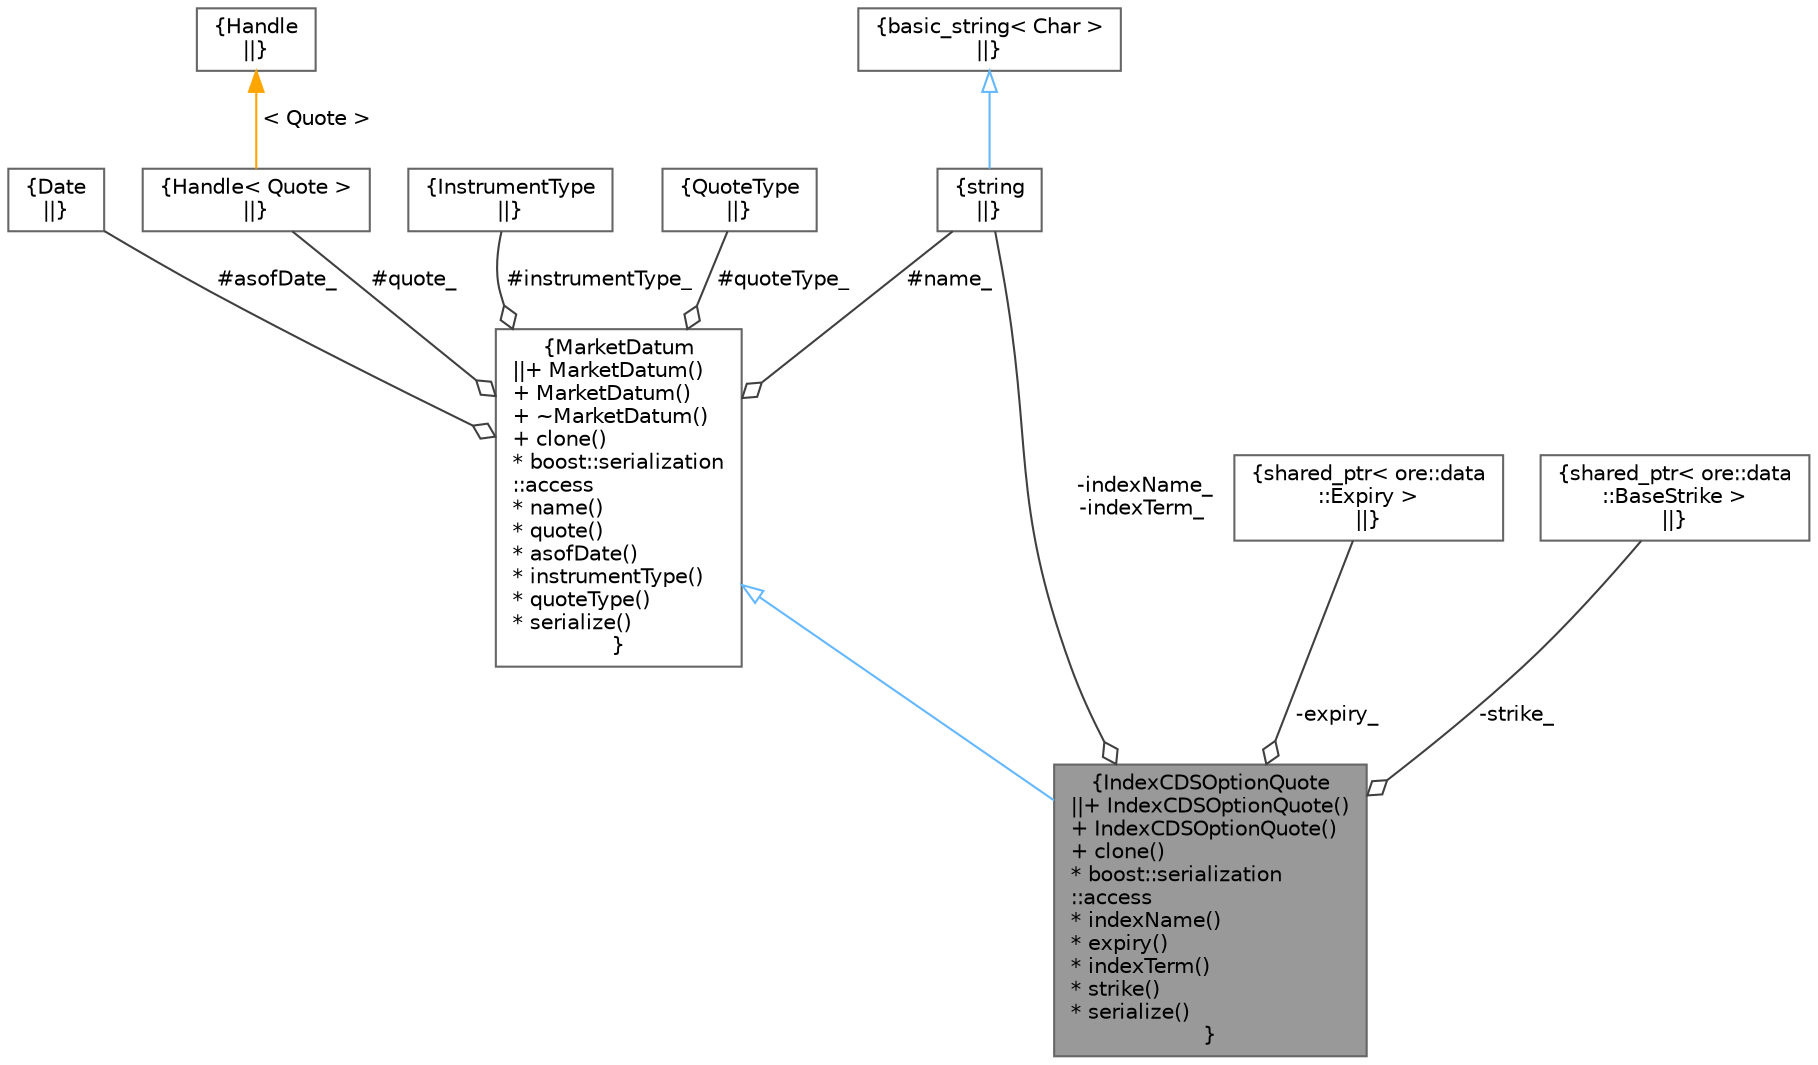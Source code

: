 digraph "IndexCDSOptionQuote"
{
 // INTERACTIVE_SVG=YES
 // LATEX_PDF_SIZE
  bgcolor="transparent";
  edge [fontname=Helvetica,fontsize=10,labelfontname=Helvetica,labelfontsize=10];
  node [fontname=Helvetica,fontsize=10,shape=box,height=0.2,width=0.4];
  Node1 [label="{IndexCDSOptionQuote\n||+ IndexCDSOptionQuote()\l+ IndexCDSOptionQuote()\l+ clone()\l* boost::serialization\l::access\l* indexName()\l* expiry()\l* indexTerm()\l* strike()\l* serialize()\l}",height=0.2,width=0.4,color="gray40", fillcolor="grey60", style="filled", fontcolor="black",tooltip="CDS Index Option data class."];
  Node2 -> Node1 [dir="back",color="steelblue1",style="solid",arrowtail="onormal"];
  Node2 [label="{MarketDatum\n||+ MarketDatum()\l+ MarketDatum()\l+ ~MarketDatum()\l+ clone()\l* boost::serialization\l::access\l* name()\l* quote()\l* asofDate()\l* instrumentType()\l* quoteType()\l* serialize()\l}",height=0.2,width=0.4,color="gray40", fillcolor="white", style="filled",URL="$classore_1_1data_1_1_market_datum.html",tooltip="Base market data class."];
  Node3 -> Node2 [color="grey25",style="solid",label=" #quote_" ,arrowhead="odiamond"];
  Node3 [label="{Handle\< Quote \>\n||}",height=0.2,width=0.4,color="gray40", fillcolor="white", style="filled",tooltip=" "];
  Node4 -> Node3 [dir="back",color="orange",style="solid",label=" \< Quote \>" ];
  Node4 [label="{Handle\n||}",height=0.2,width=0.4,color="gray40", fillcolor="white", style="filled",tooltip=" "];
  Node5 -> Node2 [color="grey25",style="solid",label=" #asofDate_" ,arrowhead="odiamond"];
  Node5 [label="{Date\n||}",height=0.2,width=0.4,color="gray40", fillcolor="white", style="filled",tooltip=" "];
  Node6 -> Node2 [color="grey25",style="solid",label=" #name_" ,arrowhead="odiamond"];
  Node6 [label="{string\n||}",height=0.2,width=0.4,color="gray40", fillcolor="white", style="filled",tooltip=" "];
  Node7 -> Node6 [dir="back",color="steelblue1",style="solid",arrowtail="onormal"];
  Node7 [label="{basic_string\< Char \>\n||}",height=0.2,width=0.4,color="gray40", fillcolor="white", style="filled",tooltip=" "];
  Node8 -> Node2 [color="grey25",style="solid",label=" #instrumentType_" ,arrowhead="odiamond"];
  Node8 [label="{InstrumentType\n||}",height=0.2,width=0.4,color="gray40", fillcolor="white", style="filled",tooltip=" "];
  Node9 -> Node2 [color="grey25",style="solid",label=" #quoteType_" ,arrowhead="odiamond"];
  Node9 [label="{QuoteType\n||}",height=0.2,width=0.4,color="gray40", fillcolor="white", style="filled",tooltip=" "];
  Node6 -> Node1 [color="grey25",style="solid",label=" -indexName_\n-indexTerm_" ,arrowhead="odiamond"];
  Node10 -> Node1 [color="grey25",style="solid",label=" -expiry_" ,arrowhead="odiamond"];
  Node10 [label="{shared_ptr\< ore::data\l::Expiry \>\n||}",height=0.2,width=0.4,color="gray40", fillcolor="white", style="filled",tooltip=" "];
  Node11 -> Node1 [color="grey25",style="solid",label=" -strike_" ,arrowhead="odiamond"];
  Node11 [label="{shared_ptr\< ore::data\l::BaseStrike \>\n||}",height=0.2,width=0.4,color="gray40", fillcolor="white", style="filled",tooltip=" "];
}

